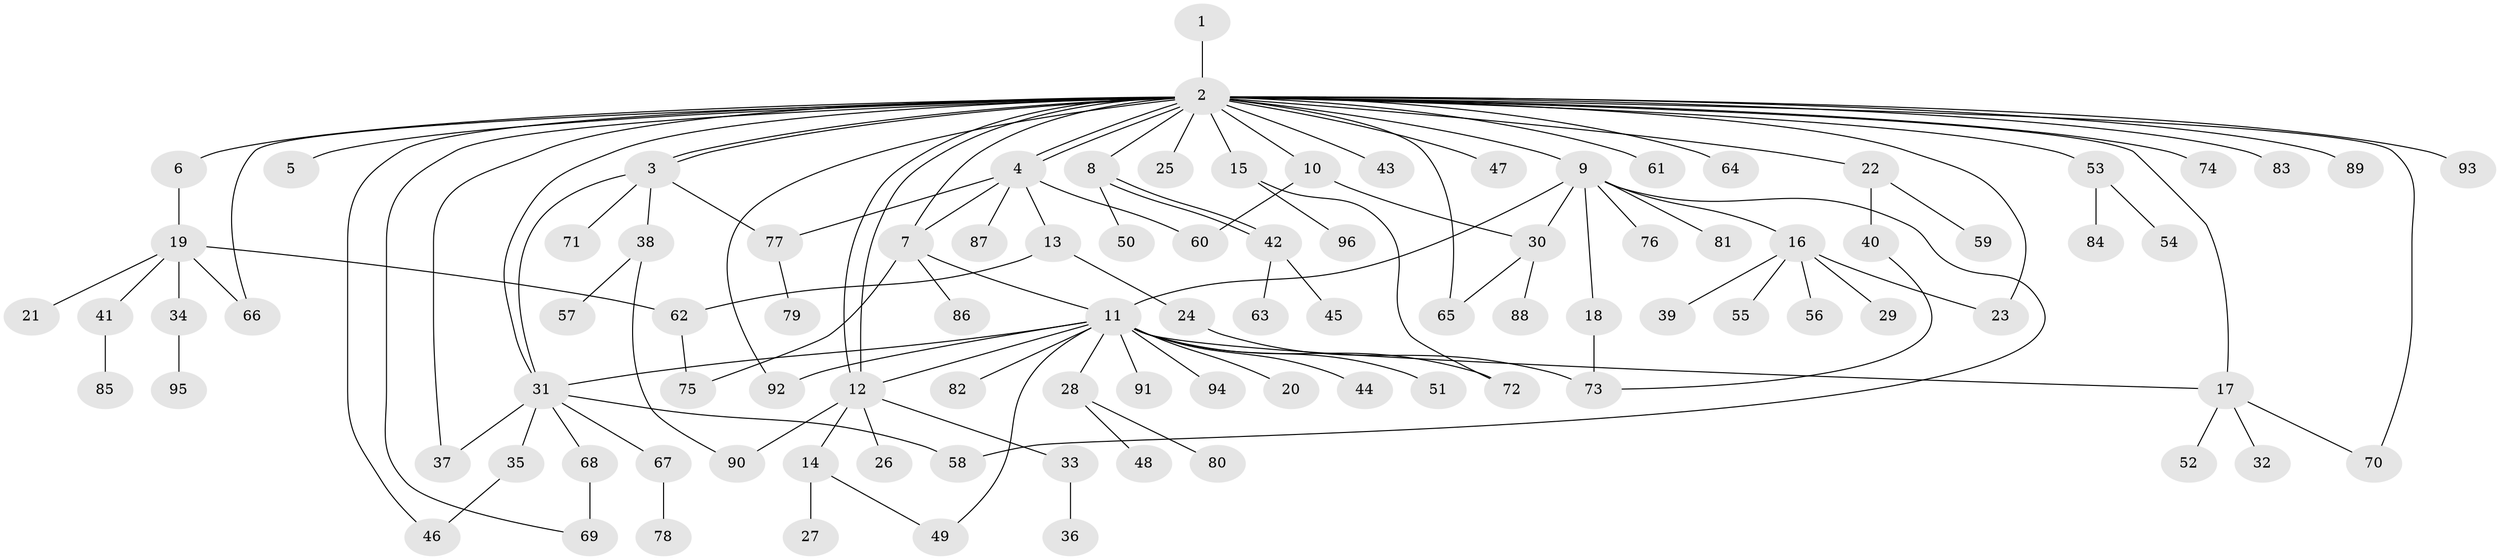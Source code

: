 // Generated by graph-tools (version 1.1) at 2025/48/03/09/25 04:48:43]
// undirected, 96 vertices, 124 edges
graph export_dot {
graph [start="1"]
  node [color=gray90,style=filled];
  1;
  2;
  3;
  4;
  5;
  6;
  7;
  8;
  9;
  10;
  11;
  12;
  13;
  14;
  15;
  16;
  17;
  18;
  19;
  20;
  21;
  22;
  23;
  24;
  25;
  26;
  27;
  28;
  29;
  30;
  31;
  32;
  33;
  34;
  35;
  36;
  37;
  38;
  39;
  40;
  41;
  42;
  43;
  44;
  45;
  46;
  47;
  48;
  49;
  50;
  51;
  52;
  53;
  54;
  55;
  56;
  57;
  58;
  59;
  60;
  61;
  62;
  63;
  64;
  65;
  66;
  67;
  68;
  69;
  70;
  71;
  72;
  73;
  74;
  75;
  76;
  77;
  78;
  79;
  80;
  81;
  82;
  83;
  84;
  85;
  86;
  87;
  88;
  89;
  90;
  91;
  92;
  93;
  94;
  95;
  96;
  1 -- 2;
  2 -- 3;
  2 -- 3;
  2 -- 4;
  2 -- 4;
  2 -- 5;
  2 -- 6;
  2 -- 7;
  2 -- 8;
  2 -- 9;
  2 -- 10;
  2 -- 12;
  2 -- 12;
  2 -- 15;
  2 -- 17;
  2 -- 22;
  2 -- 23;
  2 -- 25;
  2 -- 31;
  2 -- 37;
  2 -- 43;
  2 -- 46;
  2 -- 47;
  2 -- 53;
  2 -- 61;
  2 -- 64;
  2 -- 65;
  2 -- 66;
  2 -- 69;
  2 -- 70;
  2 -- 74;
  2 -- 83;
  2 -- 89;
  2 -- 92;
  2 -- 93;
  3 -- 31;
  3 -- 38;
  3 -- 71;
  3 -- 77;
  4 -- 7;
  4 -- 13;
  4 -- 60;
  4 -- 77;
  4 -- 87;
  6 -- 19;
  7 -- 11;
  7 -- 75;
  7 -- 86;
  8 -- 42;
  8 -- 42;
  8 -- 50;
  9 -- 11;
  9 -- 16;
  9 -- 18;
  9 -- 30;
  9 -- 58;
  9 -- 76;
  9 -- 81;
  10 -- 30;
  10 -- 60;
  11 -- 12;
  11 -- 17;
  11 -- 20;
  11 -- 28;
  11 -- 31;
  11 -- 44;
  11 -- 49;
  11 -- 51;
  11 -- 72;
  11 -- 82;
  11 -- 91;
  11 -- 92;
  11 -- 94;
  12 -- 14;
  12 -- 26;
  12 -- 33;
  12 -- 90;
  13 -- 24;
  13 -- 62;
  14 -- 27;
  14 -- 49;
  15 -- 72;
  15 -- 96;
  16 -- 23;
  16 -- 29;
  16 -- 39;
  16 -- 55;
  16 -- 56;
  17 -- 32;
  17 -- 52;
  17 -- 70;
  18 -- 73;
  19 -- 21;
  19 -- 34;
  19 -- 41;
  19 -- 62;
  19 -- 66;
  22 -- 40;
  22 -- 59;
  24 -- 73;
  28 -- 48;
  28 -- 80;
  30 -- 65;
  30 -- 88;
  31 -- 35;
  31 -- 37;
  31 -- 58;
  31 -- 67;
  31 -- 68;
  33 -- 36;
  34 -- 95;
  35 -- 46;
  38 -- 57;
  38 -- 90;
  40 -- 73;
  41 -- 85;
  42 -- 45;
  42 -- 63;
  53 -- 54;
  53 -- 84;
  62 -- 75;
  67 -- 78;
  68 -- 69;
  77 -- 79;
}
